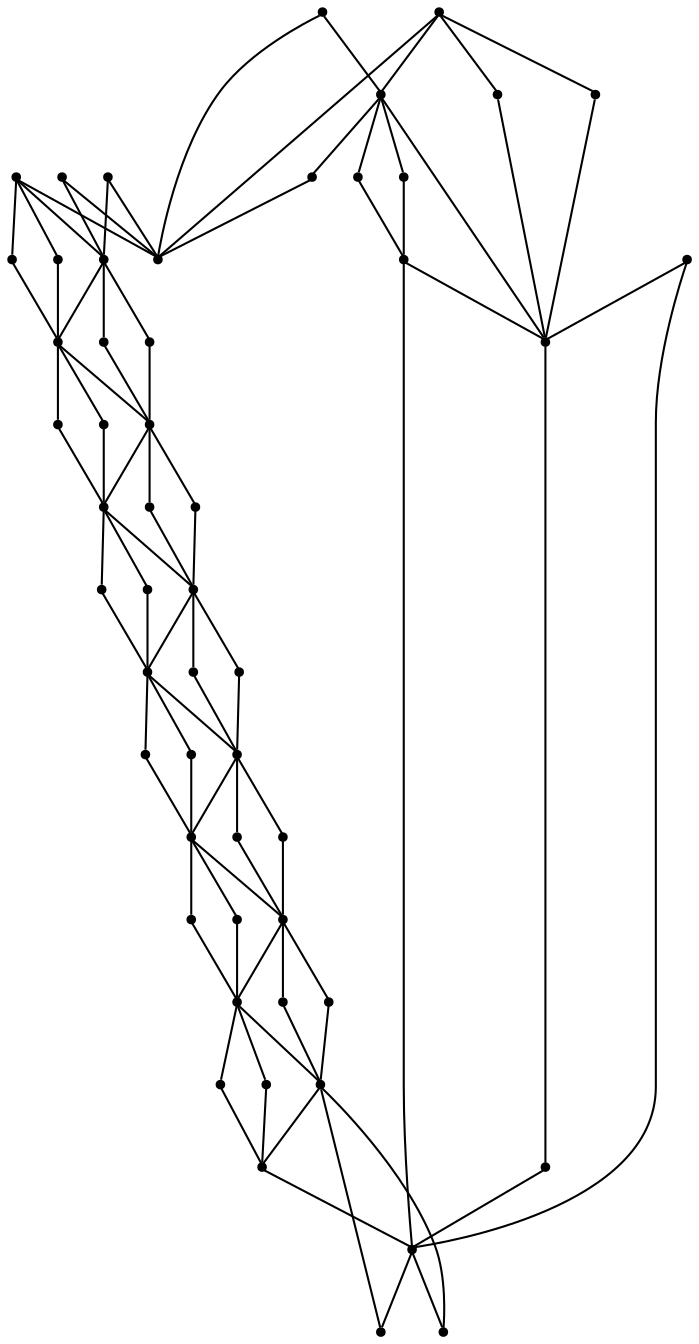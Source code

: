 graph {
  node [shape=point,comment="{\"directed\":false,\"doi\":\"10.1007/978-3-319-50106-2_38\",\"figure\":\"2\"}"]

  v0 [pos="745.0217731291671,256.63223965303723"]
  v1 [pos="852.9441946170929,411.7686860807727"]
  v2 [pos="745.0217731291671,297.0975368826412"]
  v3 [pos="583.1334830456817,297.09753688264107"]
  v4 [pos="745.021773129167,337.5700513092012"]
  v5 [pos="583.1334830456817,378.0407216942481"]
  v6 [pos="583.1334830456817,337.5700513092012"]
  v7 [pos="745.0217731291671,458.9837872790331"]
  v8 [pos="704.5486990907168,499.4575973037251"]
  v9 [pos="745.0217731291671,499.4575973037251"]
  v10 [pos="745.021773129167,539.9260421214287"]
  v11 [pos="704.5486990907168,539.9260421214287"]
  v12 [pos="704.5486990907168,580.3975153004103"]
  v13 [pos="664.077659881633,458.98378727903315"]
  v14 [pos="664.0776598816332,499.4575973037251"]
  v15 [pos="664.0776598816332,539.9260421214287"]
  v16 [pos="623.6055714636574,499.4575973037251"]
  v17 [pos="623.6055714636574,539.9260421214287"]
  v18 [pos="623.6055714636574,580.3975153004103"]
  v19 [pos="583.1334830456817,458.9837872790331"]
  v20 [pos="583.1334830456817,539.9260421214287"]
  v21 [pos="583.1334830456817,499.4575973037251"]
  v22 [pos="421.2504390066565,256.63223965303723"]
  v23 [pos="421.2504390066565,337.57005130920106"]
  v24 [pos="421.2504390066565,297.0975368826412"]
  v25 [pos="542.6635486853555,499.4575973037251"]
  v26 [pos="542.6635486853554,580.3975153004103"]
  v27 [pos="542.6635486853554,539.9260421214287"]
  v28 [pos="502.19251742482396,539.9260421214287"]
  v29 [pos="502.192517424824,458.98378727903315"]
  v30 [pos="502.19251742482396,499.4575973037251"]
  v31 [pos="461.7193797979562,499.4575973037251"]
  v32 [pos="461.7193797979562,580.3975153004103"]
  v33 [pos="461.71937979795626,539.9260421214287"]
  v34 [pos="421.2504390066565,499.4575973037251"]
  v35 [pos="421.25043900665656,458.98378727903315"]
  v36 [pos="421.25043900665656,539.9260421214287"]
  v37 [pos="259.3621489231713,297.09753688264107"]
  v38 [pos="259.3621489231713,378.0407216942481"]
  v39 [pos="380.77733317399765,499.4575973037251"]
  v40 [pos="380.77733317399765,580.3975153004103"]
  v41 [pos="380.77733317399765,539.9260421214287"]
  v42 [pos="340.30422734133873,458.98378727903315"]
  v43 [pos="340.30422734133873,539.9260421214287"]
  v44 [pos="340.30422734133873,499.4575973037251"]
  v45 [pos="299.8352547558302,499.4575973037251"]
  v46 [pos="299.8352547558302,539.9260421214287"]
  v47 [pos="299.8352547558302,580.3975153004103"]
  v48 [pos="259.3621489231713,539.9260421214287"]
  v49 [pos="259.3621489231713,499.4575973037251"]
  v50 [pos="259.3621489231713,458.9837872790331"]
  v51 [pos="178.4200864021083,411.76868608077257"]
  v52 [pos="259.3621489231713,337.5700513092012"]

  v0 -- v1 [id="-1",pos="745.0217731291671,256.63223965303723 852.9441946170929,411.7686860807727 852.9441946170929,411.7686860807727 852.9441946170929,411.7686860807727"]
  v51 -- v49 [id="-2",pos="178.4200864021083,411.76868608077257 259.3621489231713,499.4575973037251 259.3621489231713,499.4575973037251 259.3621489231713,499.4575973037251"]
  v51 -- v50 [id="-3",pos="178.4200864021083,411.76868608077257 259.3621489231713,458.9837872790331 259.3621489231713,458.9837872790331 259.3621489231713,458.9837872790331"]
  v2 -- v3 [id="-4",pos="745.0217731291671,297.0975368826412 583.1334830456817,297.09753688264107 583.1334830456817,297.09753688264107 583.1334830456817,297.09753688264107"]
  v2 -- v1 [id="-5",pos="745.0217731291671,297.0975368826412 852.9441946170929,411.7686860807727 852.9441946170929,411.7686860807727 852.9441946170929,411.7686860807727"]
  v38 -- v51 [id="-6",pos="259.3621489231713,378.0407216942481 178.4200864021083,411.76868608077257 178.4200864021083,411.76868608077257 178.4200864021083,411.76868608077257"]
  v52 -- v51 [id="-7",pos="259.3621489231713,337.5700513092012 178.4200864021083,411.76868608077257 178.4200864021083,411.76868608077257 178.4200864021083,411.76868608077257"]
  v37 -- v51 [id="-8",pos="259.3621489231713,297.09753688264107 178.4200864021083,411.76868608077257 178.4200864021083,411.76868608077257 178.4200864021083,411.76868608077257"]
  v52 -- v23 [id="-9",pos="259.3621489231713,337.5700513092012 421.2504390066565,337.57005130920106 421.2504390066565,337.57005130920106 421.2504390066565,337.57005130920106"]
  v37 -- v23 [id="-10",pos="259.3621489231713,297.09753688264107 421.2504390066565,337.57005130920106 421.2504390066565,337.57005130920106 421.2504390066565,337.57005130920106"]
  v48 -- v51 [id="-11",pos="259.3621489231713,539.9260421214287 178.4200864021083,411.76868608077257 178.4200864021083,411.76868608077257 178.4200864021083,411.76868608077257"]
  v47 -- v48 [id="-12",pos="299.8352547558302,580.3975153004103 259.3621489231713,539.9260421214287 259.3621489231713,539.9260421214287 259.3621489231713,539.9260421214287"]
  v46 -- v48 [id="-13",pos="299.8352547558302,539.9260421214287 259.3621489231713,539.9260421214287 259.3621489231713,539.9260421214287 259.3621489231713,539.9260421214287"]
  v45 -- v50 [id="-14",pos="299.8352547558302,499.4575973037251 259.3621489231713,458.9837872790331 259.3621489231713,458.9837872790331 259.3621489231713,458.9837872790331"]
  v45 -- v49 [id="-15",pos="299.8352547558302,499.4575973037251 259.3621489231713,499.4575973037251 259.3621489231713,499.4575973037251 259.3621489231713,499.4575973037251"]
  v45 -- v48 [id="-16",pos="299.8352547558302,499.4575973037251 259.3621489231713,539.9260421214287 259.3621489231713,539.9260421214287 259.3621489231713,539.9260421214287"]
  v43 -- v47 [id="-17",pos="340.30422734133873,539.9260421214287 299.8352547558302,580.3975153004103 299.8352547558302,580.3975153004103 299.8352547558302,580.3975153004103"]
  v43 -- v46 [id="-18",pos="340.30422734133873,539.9260421214287 299.8352547558302,539.9260421214287 299.8352547558302,539.9260421214287 299.8352547558302,539.9260421214287"]
  v43 -- v45 [id="-19",pos="340.30422734133873,539.9260421214287 299.8352547558302,499.4575973037251 299.8352547558302,499.4575973037251 299.8352547558302,499.4575973037251"]
  v44 -- v45 [id="-20",pos="340.30422734133873,499.4575973037251 299.8352547558302,499.4575973037251 299.8352547558302,499.4575973037251 299.8352547558302,499.4575973037251"]
  v42 -- v45 [id="-21",pos="340.30422734133873,458.98378727903315 299.8352547558302,499.4575973037251 299.8352547558302,499.4575973037251 299.8352547558302,499.4575973037251"]
  v40 -- v43 [id="-22",pos="380.77733317399765,580.3975153004103 340.30422734133873,539.9260421214287 340.30422734133873,539.9260421214287 340.30422734133873,539.9260421214287"]
  v41 -- v43 [id="-23",pos="380.77733317399765,539.9260421214287 340.30422734133873,539.9260421214287 340.30422734133873,539.9260421214287 340.30422734133873,539.9260421214287"]
  v39 -- v44 [id="-24",pos="380.77733317399765,499.4575973037251 340.30422734133873,499.4575973037251 340.30422734133873,499.4575973037251 340.30422734133873,499.4575973037251"]
  v39 -- v43 [id="-25",pos="380.77733317399765,499.4575973037251 340.30422734133873,539.9260421214287 340.30422734133873,539.9260421214287 340.30422734133873,539.9260421214287"]
  v39 -- v42 [id="-26",pos="380.77733317399765,499.4575973037251 340.30422734133873,458.98378727903315 340.30422734133873,458.98378727903315 340.30422734133873,458.98378727903315"]
  v36 -- v39 [id="-27",pos="421.25043900665656,539.9260421214287 380.77733317399765,499.4575973037251 380.77733317399765,499.4575973037251 380.77733317399765,499.4575973037251"]
  v36 -- v41 [id="-28",pos="421.25043900665656,539.9260421214287 380.77733317399765,539.9260421214287 380.77733317399765,539.9260421214287 380.77733317399765,539.9260421214287"]
  v36 -- v40 [id="-29",pos="421.25043900665656,539.9260421214287 380.77733317399765,580.3975153004103 380.77733317399765,580.3975153004103 380.77733317399765,580.3975153004103"]
  v34 -- v39 [id="-30",pos="421.2504390066565,499.4575973037251 380.77733317399765,499.4575973037251 380.77733317399765,499.4575973037251 380.77733317399765,499.4575973037251"]
  v35 -- v39 [id="-31",pos="421.25043900665656,458.98378727903315 380.77733317399765,499.4575973037251 380.77733317399765,499.4575973037251 380.77733317399765,499.4575973037251"]
  v23 -- v38 [id="-32",pos="421.2504390066565,337.57005130920106 259.3621489231713,378.0407216942481 259.3621489231713,378.0407216942481 259.3621489231713,378.0407216942481"]
  v24 -- v37 [id="-33",pos="421.2504390066565,297.0975368826412 259.3621489231713,297.09753688264107 259.3621489231713,297.09753688264107 259.3621489231713,297.09753688264107"]
  v22 -- v37 [id="-34",pos="421.2504390066565,256.63223965303723 259.3621489231713,297.09753688264107 259.3621489231713,297.09753688264107 259.3621489231713,297.09753688264107"]
  v32 -- v36 [id="-35",pos="461.7193797979562,580.3975153004103 421.25043900665656,539.9260421214287 421.25043900665656,539.9260421214287 421.25043900665656,539.9260421214287"]
  v33 -- v36 [id="-36",pos="461.71937979795626,539.9260421214287 421.25043900665656,539.9260421214287 421.25043900665656,539.9260421214287 421.25043900665656,539.9260421214287"]
  v31 -- v36 [id="-37",pos="461.7193797979562,499.4575973037251 421.25043900665656,539.9260421214287 421.25043900665656,539.9260421214287 421.25043900665656,539.9260421214287"]
  v31 -- v35 [id="-38",pos="461.7193797979562,499.4575973037251 421.25043900665656,458.98378727903315 421.25043900665656,458.98378727903315 421.25043900665656,458.98378727903315"]
  v31 -- v34 [id="-39",pos="461.7193797979562,499.4575973037251 421.2504390066565,499.4575973037251 421.2504390066565,499.4575973037251 421.2504390066565,499.4575973037251"]
  v28 -- v33 [id="-40",pos="502.19251742482396,539.9260421214287 461.71937979795626,539.9260421214287 461.71937979795626,539.9260421214287 461.71937979795626,539.9260421214287"]
  v28 -- v32 [id="-41",pos="502.19251742482396,539.9260421214287 461.7193797979562,580.3975153004103 461.7193797979562,580.3975153004103 461.7193797979562,580.3975153004103"]
  v28 -- v31 [id="-42",pos="502.19251742482396,539.9260421214287 461.7193797979562,499.4575973037251 461.7193797979562,499.4575973037251 461.7193797979562,499.4575973037251"]
  v30 -- v31 [id="-43",pos="502.19251742482396,499.4575973037251 461.7193797979562,499.4575973037251 461.7193797979562,499.4575973037251 461.7193797979562,499.4575973037251"]
  v29 -- v31 [id="-44",pos="502.192517424824,458.98378727903315 461.7193797979562,499.4575973037251 461.7193797979562,499.4575973037251 461.7193797979562,499.4575973037251"]
  v26 -- v28 [id="-45",pos="542.6635486853554,580.3975153004103 502.19251742482396,539.9260421214287 502.19251742482396,539.9260421214287 502.19251742482396,539.9260421214287"]
  v27 -- v28 [id="-46",pos="542.6635486853554,539.9260421214287 502.19251742482396,539.9260421214287 502.19251742482396,539.9260421214287 502.19251742482396,539.9260421214287"]
  v25 -- v30 [id="-47",pos="542.6635486853555,499.4575973037251 502.19251742482396,499.4575973037251 502.19251742482396,499.4575973037251 502.19251742482396,499.4575973037251"]
  v25 -- v29 [id="-48",pos="542.6635486853555,499.4575973037251 502.192517424824,458.98378727903315 502.192517424824,458.98378727903315 502.192517424824,458.98378727903315"]
  v25 -- v28 [id="-49",pos="542.6635486853555,499.4575973037251 502.19251742482396,539.9260421214287 502.19251742482396,539.9260421214287 502.19251742482396,539.9260421214287"]
  v20 -- v27 [id="-50",pos="583.1334830456817,539.9260421214287 542.6635486853554,539.9260421214287 542.6635486853554,539.9260421214287 542.6635486853554,539.9260421214287"]
  v20 -- v25 [id="-51",pos="583.1334830456817,539.9260421214287 542.6635486853555,499.4575973037251 542.6635486853555,499.4575973037251 542.6635486853555,499.4575973037251"]
  v20 -- v26 [id="-52",pos="583.1334830456817,539.9260421214287 542.6635486853554,580.3975153004103 542.6635486853554,580.3975153004103 542.6635486853554,580.3975153004103"]
  v21 -- v25 [id="-53",pos="583.1334830456817,499.4575973037251 542.6635486853555,499.4575973037251 542.6635486853555,499.4575973037251 542.6635486853555,499.4575973037251"]
  v19 -- v25 [id="-54",pos="583.1334830456817,458.9837872790331 542.6635486853555,499.4575973037251 542.6635486853555,499.4575973037251 542.6635486853555,499.4575973037251"]
  v5 -- v23 [id="-55",pos="583.1334830456817,378.0407216942481 421.2504390066565,337.57005130920106 421.2504390066565,337.57005130920106 421.2504390066565,337.57005130920106"]
  v6 -- v23 [id="-56",pos="583.1334830456817,337.5700513092012 421.2504390066565,337.57005130920106 421.2504390066565,337.57005130920106 421.2504390066565,337.57005130920106"]
  v3 -- v24 [id="-57",pos="583.1334830456817,297.09753688264107 421.2504390066565,297.0975368826412 421.2504390066565,297.0975368826412 421.2504390066565,297.0975368826412"]
  v3 -- v0 [id="-58",pos="583.1334830456817,297.09753688264107 745.0217731291671,256.63223965303723 745.0217731291671,256.63223965303723 745.0217731291671,256.63223965303723"]
  v3 -- v23 [id="-59",pos="583.1334830456817,297.09753688264107 421.2504390066565,337.57005130920106 421.2504390066565,337.57005130920106 421.2504390066565,337.57005130920106"]
  v3 -- v22 [id="-60",pos="583.1334830456817,297.09753688264107 421.2504390066565,256.63223965303723 421.2504390066565,256.63223965303723 421.2504390066565,256.63223965303723"]
  v18 -- v20 [id="-61",pos="623.6055714636574,580.3975153004103 583.1334830456817,539.9260421214287 583.1334830456817,539.9260421214287 583.1334830456817,539.9260421214287"]
  v17 -- v20 [id="-62",pos="623.6055714636574,539.9260421214287 583.1334830456817,539.9260421214287 583.1334830456817,539.9260421214287 583.1334830456817,539.9260421214287"]
  v16 -- v21 [id="-63",pos="623.6055714636574,499.4575973037251 583.1334830456817,499.4575973037251 583.1334830456817,499.4575973037251 583.1334830456817,499.4575973037251"]
  v16 -- v20 [id="-64",pos="623.6055714636574,499.4575973037251 583.1334830456817,539.9260421214287 583.1334830456817,539.9260421214287 583.1334830456817,539.9260421214287"]
  v16 -- v19 [id="-65",pos="623.6055714636574,499.4575973037251 583.1334830456817,458.9837872790331 583.1334830456817,458.9837872790331 583.1334830456817,458.9837872790331"]
  v15 -- v16 [id="-66",pos="664.0776598816332,539.9260421214287 623.6055714636574,499.4575973037251 623.6055714636574,499.4575973037251 623.6055714636574,499.4575973037251"]
  v15 -- v18 [id="-67",pos="664.0776598816332,539.9260421214287 623.6055714636574,580.3975153004103 623.6055714636574,580.3975153004103 623.6055714636574,580.3975153004103"]
  v15 -- v17 [id="-68",pos="664.0776598816332,539.9260421214287 623.6055714636574,539.9260421214287 623.6055714636574,539.9260421214287 623.6055714636574,539.9260421214287"]
  v14 -- v16 [id="-69",pos="664.0776598816332,499.4575973037251 623.6055714636574,499.4575973037251 623.6055714636574,499.4575973037251 623.6055714636574,499.4575973037251"]
  v13 -- v16 [id="-70",pos="664.077659881633,458.98378727903315 623.6055714636574,499.4575973037251 623.6055714636574,499.4575973037251 623.6055714636574,499.4575973037251"]
  v12 -- v15 [id="-71",pos="704.5486990907168,580.3975153004103 664.0776598816332,539.9260421214287 664.0776598816332,539.9260421214287 664.0776598816332,539.9260421214287"]
  v11 -- v15 [id="-72",pos="704.5486990907168,539.9260421214287 664.0776598816332,539.9260421214287 664.0776598816332,539.9260421214287 664.0776598816332,539.9260421214287"]
  v8 -- v15 [id="-73",pos="704.5486990907168,499.4575973037251 664.0776598816332,539.9260421214287 664.0776598816332,539.9260421214287 664.0776598816332,539.9260421214287"]
  v8 -- v14 [id="-74",pos="704.5486990907168,499.4575973037251 664.0776598816332,499.4575973037251 664.0776598816332,499.4575973037251 664.0776598816332,499.4575973037251"]
  v8 -- v13 [id="-75",pos="704.5486990907168,499.4575973037251 664.077659881633,458.98378727903315 664.077659881633,458.98378727903315 664.077659881633,458.98378727903315"]
  v10 -- v12 [id="-76",pos="745.021773129167,539.9260421214287 704.5486990907168,580.3975153004103 704.5486990907168,580.3975153004103 704.5486990907168,580.3975153004103"]
  v10 -- v11 [id="-77",pos="745.021773129167,539.9260421214287 704.5486990907168,539.9260421214287 704.5486990907168,539.9260421214287 704.5486990907168,539.9260421214287"]
  v10 -- v8 [id="-78",pos="745.021773129167,539.9260421214287 704.5486990907168,499.4575973037251 704.5486990907168,499.4575973037251 704.5486990907168,499.4575973037251"]
  v10 -- v1 [id="-79",pos="745.021773129167,539.9260421214287 852.9441946170929,411.7686860807727 852.9441946170929,411.7686860807727 852.9441946170929,411.7686860807727"]
  v9 -- v8 [id="-80",pos="745.0217731291671,499.4575973037251 704.5486990907168,499.4575973037251 704.5486990907168,499.4575973037251 704.5486990907168,499.4575973037251"]
  v9 -- v1 [id="-81",pos="745.0217731291671,499.4575973037251 852.9441946170929,411.7686860807727 852.9441946170929,411.7686860807727 852.9441946170929,411.7686860807727"]
  v7 -- v8 [id="-82",pos="745.0217731291671,458.9837872790331 704.5486990907168,499.4575973037251 704.5486990907168,499.4575973037251 704.5486990907168,499.4575973037251"]
  v7 -- v1 [id="-83",pos="745.0217731291671,458.9837872790331 852.9441946170929,411.7686860807727 852.9441946170929,411.7686860807727 852.9441946170929,411.7686860807727"]
  v4 -- v1 [id="-84",pos="745.021773129167,337.5700513092012 852.9441946170929,411.7686860807727 852.9441946170929,411.7686860807727 852.9441946170929,411.7686860807727"]
  v4 -- v6 [id="-85",pos="745.021773129167,337.5700513092012 583.1334830456817,337.5700513092012 583.1334830456817,337.5700513092012 583.1334830456817,337.5700513092012"]
  v4 -- v3 [id="-86",pos="745.021773129167,337.5700513092012 583.1334830456817,297.09753688264107 583.1334830456817,297.09753688264107 583.1334830456817,297.09753688264107"]
  v4 -- v5 [id="-87",pos="745.021773129167,337.5700513092012 583.1334830456817,378.0407216942481 583.1334830456817,378.0407216942481 583.1334830456817,378.0407216942481"]
}